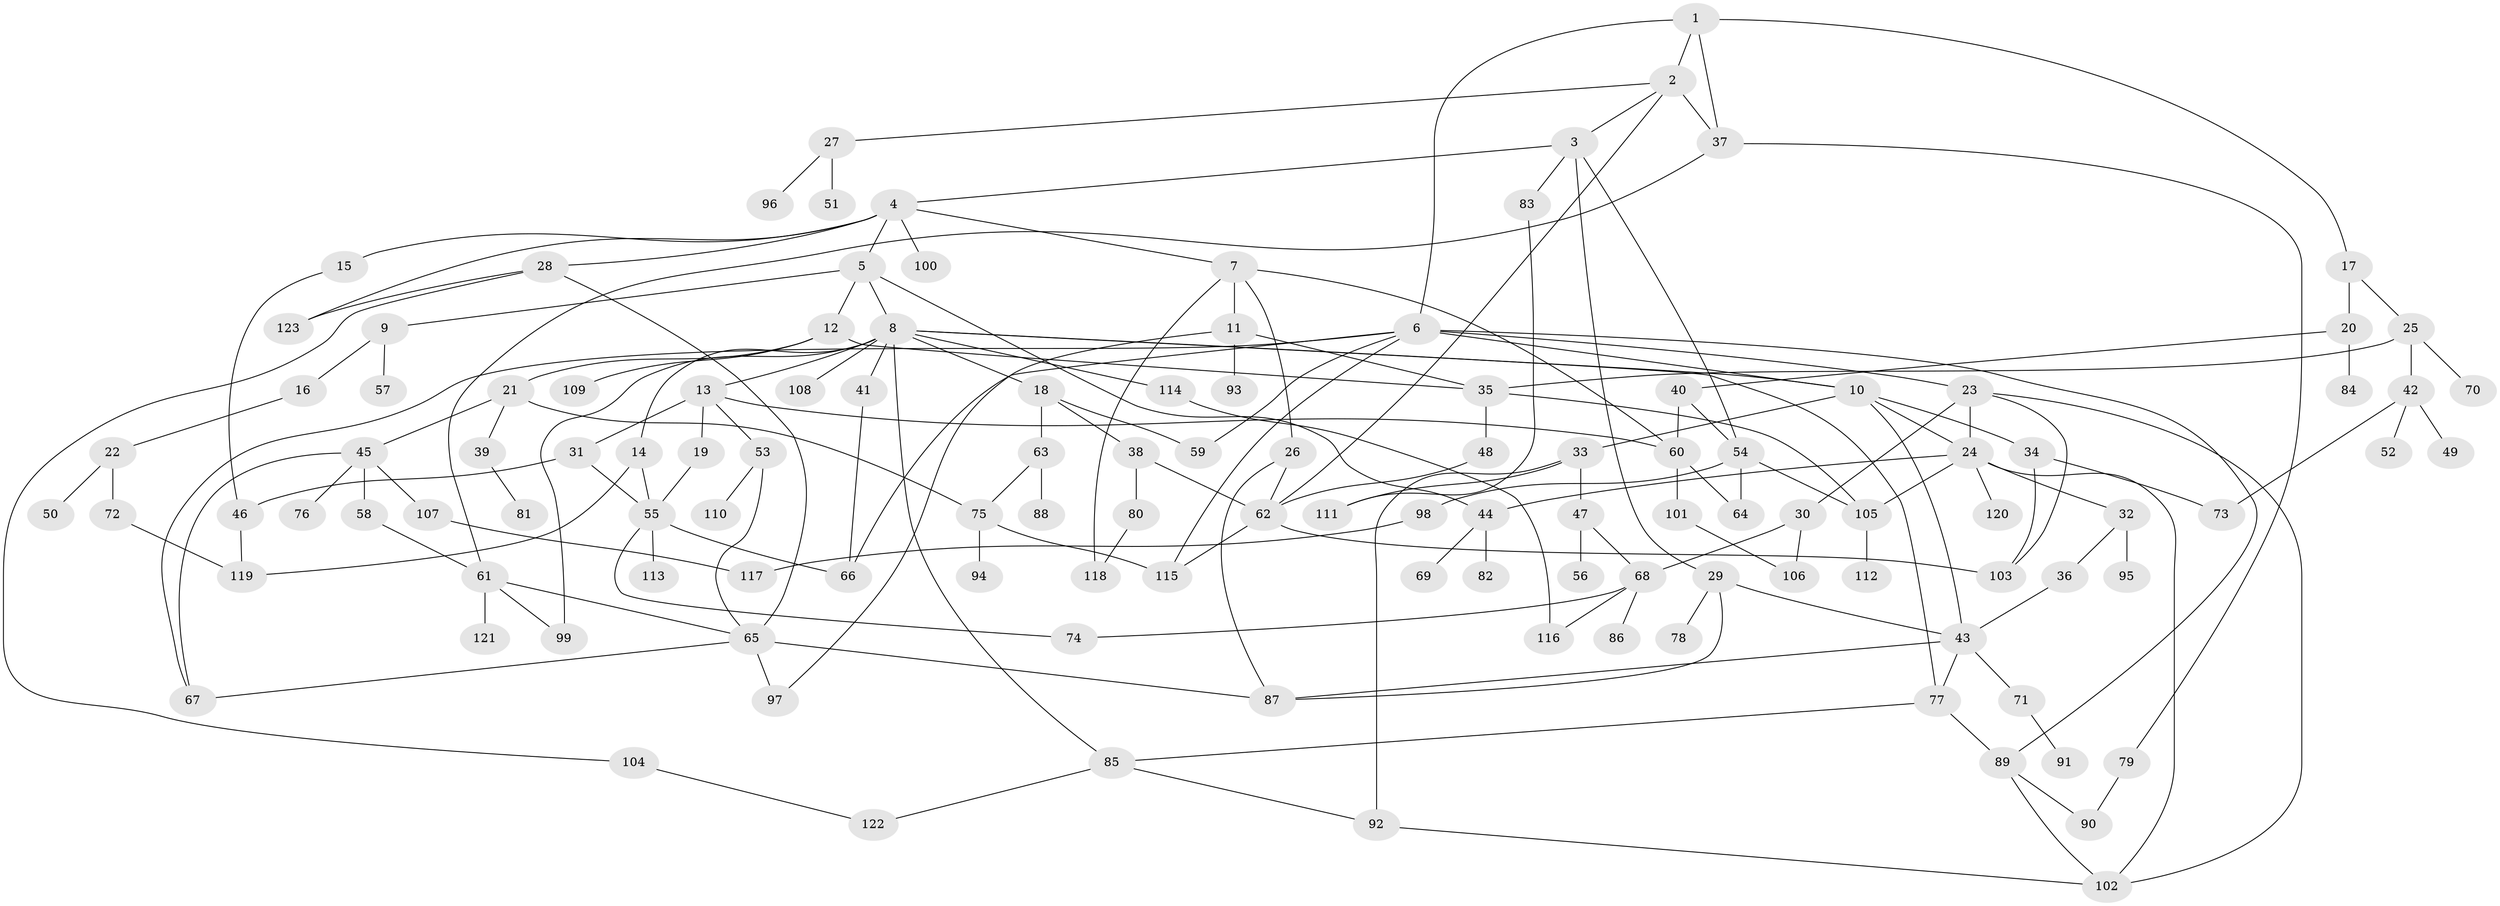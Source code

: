 // Generated by graph-tools (version 1.1) at 2025/41/03/09/25 04:41:48]
// undirected, 123 vertices, 180 edges
graph export_dot {
graph [start="1"]
  node [color=gray90,style=filled];
  1;
  2;
  3;
  4;
  5;
  6;
  7;
  8;
  9;
  10;
  11;
  12;
  13;
  14;
  15;
  16;
  17;
  18;
  19;
  20;
  21;
  22;
  23;
  24;
  25;
  26;
  27;
  28;
  29;
  30;
  31;
  32;
  33;
  34;
  35;
  36;
  37;
  38;
  39;
  40;
  41;
  42;
  43;
  44;
  45;
  46;
  47;
  48;
  49;
  50;
  51;
  52;
  53;
  54;
  55;
  56;
  57;
  58;
  59;
  60;
  61;
  62;
  63;
  64;
  65;
  66;
  67;
  68;
  69;
  70;
  71;
  72;
  73;
  74;
  75;
  76;
  77;
  78;
  79;
  80;
  81;
  82;
  83;
  84;
  85;
  86;
  87;
  88;
  89;
  90;
  91;
  92;
  93;
  94;
  95;
  96;
  97;
  98;
  99;
  100;
  101;
  102;
  103;
  104;
  105;
  106;
  107;
  108;
  109;
  110;
  111;
  112;
  113;
  114;
  115;
  116;
  117;
  118;
  119;
  120;
  121;
  122;
  123;
  1 -- 2;
  1 -- 6;
  1 -- 17;
  1 -- 37;
  2 -- 3;
  2 -- 27;
  2 -- 37;
  2 -- 62;
  3 -- 4;
  3 -- 29;
  3 -- 83;
  3 -- 54;
  4 -- 5;
  4 -- 7;
  4 -- 15;
  4 -- 28;
  4 -- 100;
  4 -- 123;
  5 -- 8;
  5 -- 9;
  5 -- 12;
  5 -- 44;
  6 -- 23;
  6 -- 67;
  6 -- 89;
  6 -- 115;
  6 -- 59;
  6 -- 66;
  6 -- 10;
  7 -- 11;
  7 -- 26;
  7 -- 118;
  7 -- 60;
  8 -- 10;
  8 -- 13;
  8 -- 14;
  8 -- 18;
  8 -- 41;
  8 -- 77;
  8 -- 85;
  8 -- 108;
  8 -- 114;
  8 -- 99;
  9 -- 16;
  9 -- 57;
  10 -- 24;
  10 -- 33;
  10 -- 34;
  10 -- 43;
  11 -- 93;
  11 -- 97;
  11 -- 35;
  12 -- 21;
  12 -- 35;
  12 -- 109;
  13 -- 19;
  13 -- 31;
  13 -- 53;
  13 -- 60;
  14 -- 55;
  14 -- 119;
  15 -- 46;
  16 -- 22;
  17 -- 20;
  17 -- 25;
  18 -- 38;
  18 -- 59;
  18 -- 63;
  19 -- 55;
  20 -- 40;
  20 -- 84;
  21 -- 39;
  21 -- 45;
  21 -- 75;
  22 -- 50;
  22 -- 72;
  23 -- 30;
  23 -- 102;
  23 -- 24;
  23 -- 103;
  24 -- 32;
  24 -- 44;
  24 -- 120;
  24 -- 105;
  24 -- 102;
  25 -- 42;
  25 -- 70;
  25 -- 35;
  26 -- 62;
  26 -- 87;
  27 -- 51;
  27 -- 96;
  28 -- 104;
  28 -- 65;
  28 -- 123;
  29 -- 43;
  29 -- 78;
  29 -- 87;
  30 -- 68;
  30 -- 106;
  31 -- 55;
  31 -- 46;
  32 -- 36;
  32 -- 95;
  33 -- 47;
  33 -- 111;
  33 -- 92;
  34 -- 73;
  34 -- 103;
  35 -- 48;
  35 -- 105;
  36 -- 43;
  37 -- 61;
  37 -- 79;
  38 -- 80;
  38 -- 62;
  39 -- 81;
  40 -- 54;
  40 -- 60;
  41 -- 66;
  42 -- 49;
  42 -- 52;
  42 -- 73;
  43 -- 71;
  43 -- 77;
  43 -- 87;
  44 -- 69;
  44 -- 82;
  45 -- 58;
  45 -- 76;
  45 -- 107;
  45 -- 67;
  46 -- 119;
  47 -- 56;
  47 -- 68;
  48 -- 62;
  53 -- 110;
  53 -- 65;
  54 -- 98;
  54 -- 64;
  54 -- 105;
  55 -- 66;
  55 -- 113;
  55 -- 74;
  58 -- 61;
  60 -- 64;
  60 -- 101;
  61 -- 65;
  61 -- 99;
  61 -- 121;
  62 -- 103;
  62 -- 115;
  63 -- 88;
  63 -- 75;
  65 -- 97;
  65 -- 87;
  65 -- 67;
  68 -- 74;
  68 -- 86;
  68 -- 116;
  71 -- 91;
  72 -- 119;
  75 -- 94;
  75 -- 115;
  77 -- 85;
  77 -- 89;
  79 -- 90;
  80 -- 118;
  83 -- 111;
  85 -- 92;
  85 -- 122;
  89 -- 102;
  89 -- 90;
  92 -- 102;
  98 -- 117;
  101 -- 106;
  104 -- 122;
  105 -- 112;
  107 -- 117;
  114 -- 116;
}
